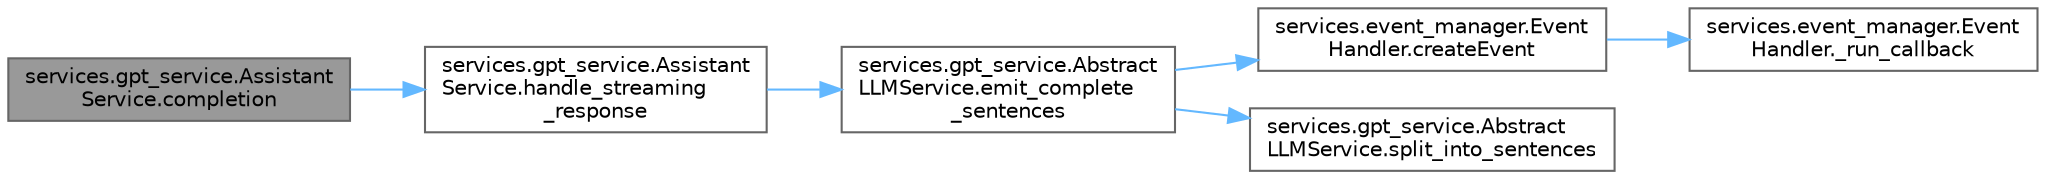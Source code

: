digraph "services.gpt_service.AssistantService.completion"
{
 // LATEX_PDF_SIZE
  bgcolor="transparent";
  edge [fontname=Helvetica,fontsize=10,labelfontname=Helvetica,labelfontsize=10];
  node [fontname=Helvetica,fontsize=10,shape=box,height=0.2,width=0.4];
  rankdir="LR";
  Node1 [id="Node000001",label="services.gpt_service.Assistant\lService.completion",height=0.2,width=0.4,color="gray40", fillcolor="grey60", style="filled", fontcolor="black",tooltip=" "];
  Node1 -> Node2 [id="edge6_Node000001_Node000002",color="steelblue1",style="solid",tooltip=" "];
  Node2 [id="Node000002",label="services.gpt_service.Assistant\lService.handle_streaming\l_response",height=0.2,width=0.4,color="grey40", fillcolor="white", style="filled",URL="$classservices_1_1gpt__service_1_1_assistant_service.html#aae5d80c11eed2be1787e88ab2f3ad907",tooltip=" "];
  Node2 -> Node3 [id="edge7_Node000002_Node000003",color="steelblue1",style="solid",tooltip=" "];
  Node3 [id="Node000003",label="services.gpt_service.Abstract\lLLMService.emit_complete\l_sentences",height=0.2,width=0.4,color="grey40", fillcolor="white", style="filled",URL="$classservices_1_1gpt__service_1_1_abstract_l_l_m_service.html#aea094f3cafaecafd3f0b46807677f7d4",tooltip=" "];
  Node3 -> Node4 [id="edge8_Node000003_Node000004",color="steelblue1",style="solid",tooltip=" "];
  Node4 [id="Node000004",label="services.event_manager.Event\lHandler.createEvent",height=0.2,width=0.4,color="grey40", fillcolor="white", style="filled",URL="$classservices_1_1event__manager_1_1_event_handler.html#a9e72648f3b7479a0e7c97cfe2205e66d",tooltip=" "];
  Node4 -> Node5 [id="edge9_Node000004_Node000005",color="steelblue1",style="solid",tooltip=" "];
  Node5 [id="Node000005",label="services.event_manager.Event\lHandler._run_callback",height=0.2,width=0.4,color="grey40", fillcolor="white", style="filled",URL="$classservices_1_1event__manager_1_1_event_handler.html#ae34fa03d44ee56a877377973118e3f30",tooltip=" "];
  Node3 -> Node6 [id="edge10_Node000003_Node000006",color="steelblue1",style="solid",tooltip=" "];
  Node6 [id="Node000006",label="services.gpt_service.Abstract\lLLMService.split_into_sentences",height=0.2,width=0.4,color="grey40", fillcolor="white", style="filled",URL="$classservices_1_1gpt__service_1_1_abstract_l_l_m_service.html#abde1f61881880acf7215bb6641f59355",tooltip=" "];
}
